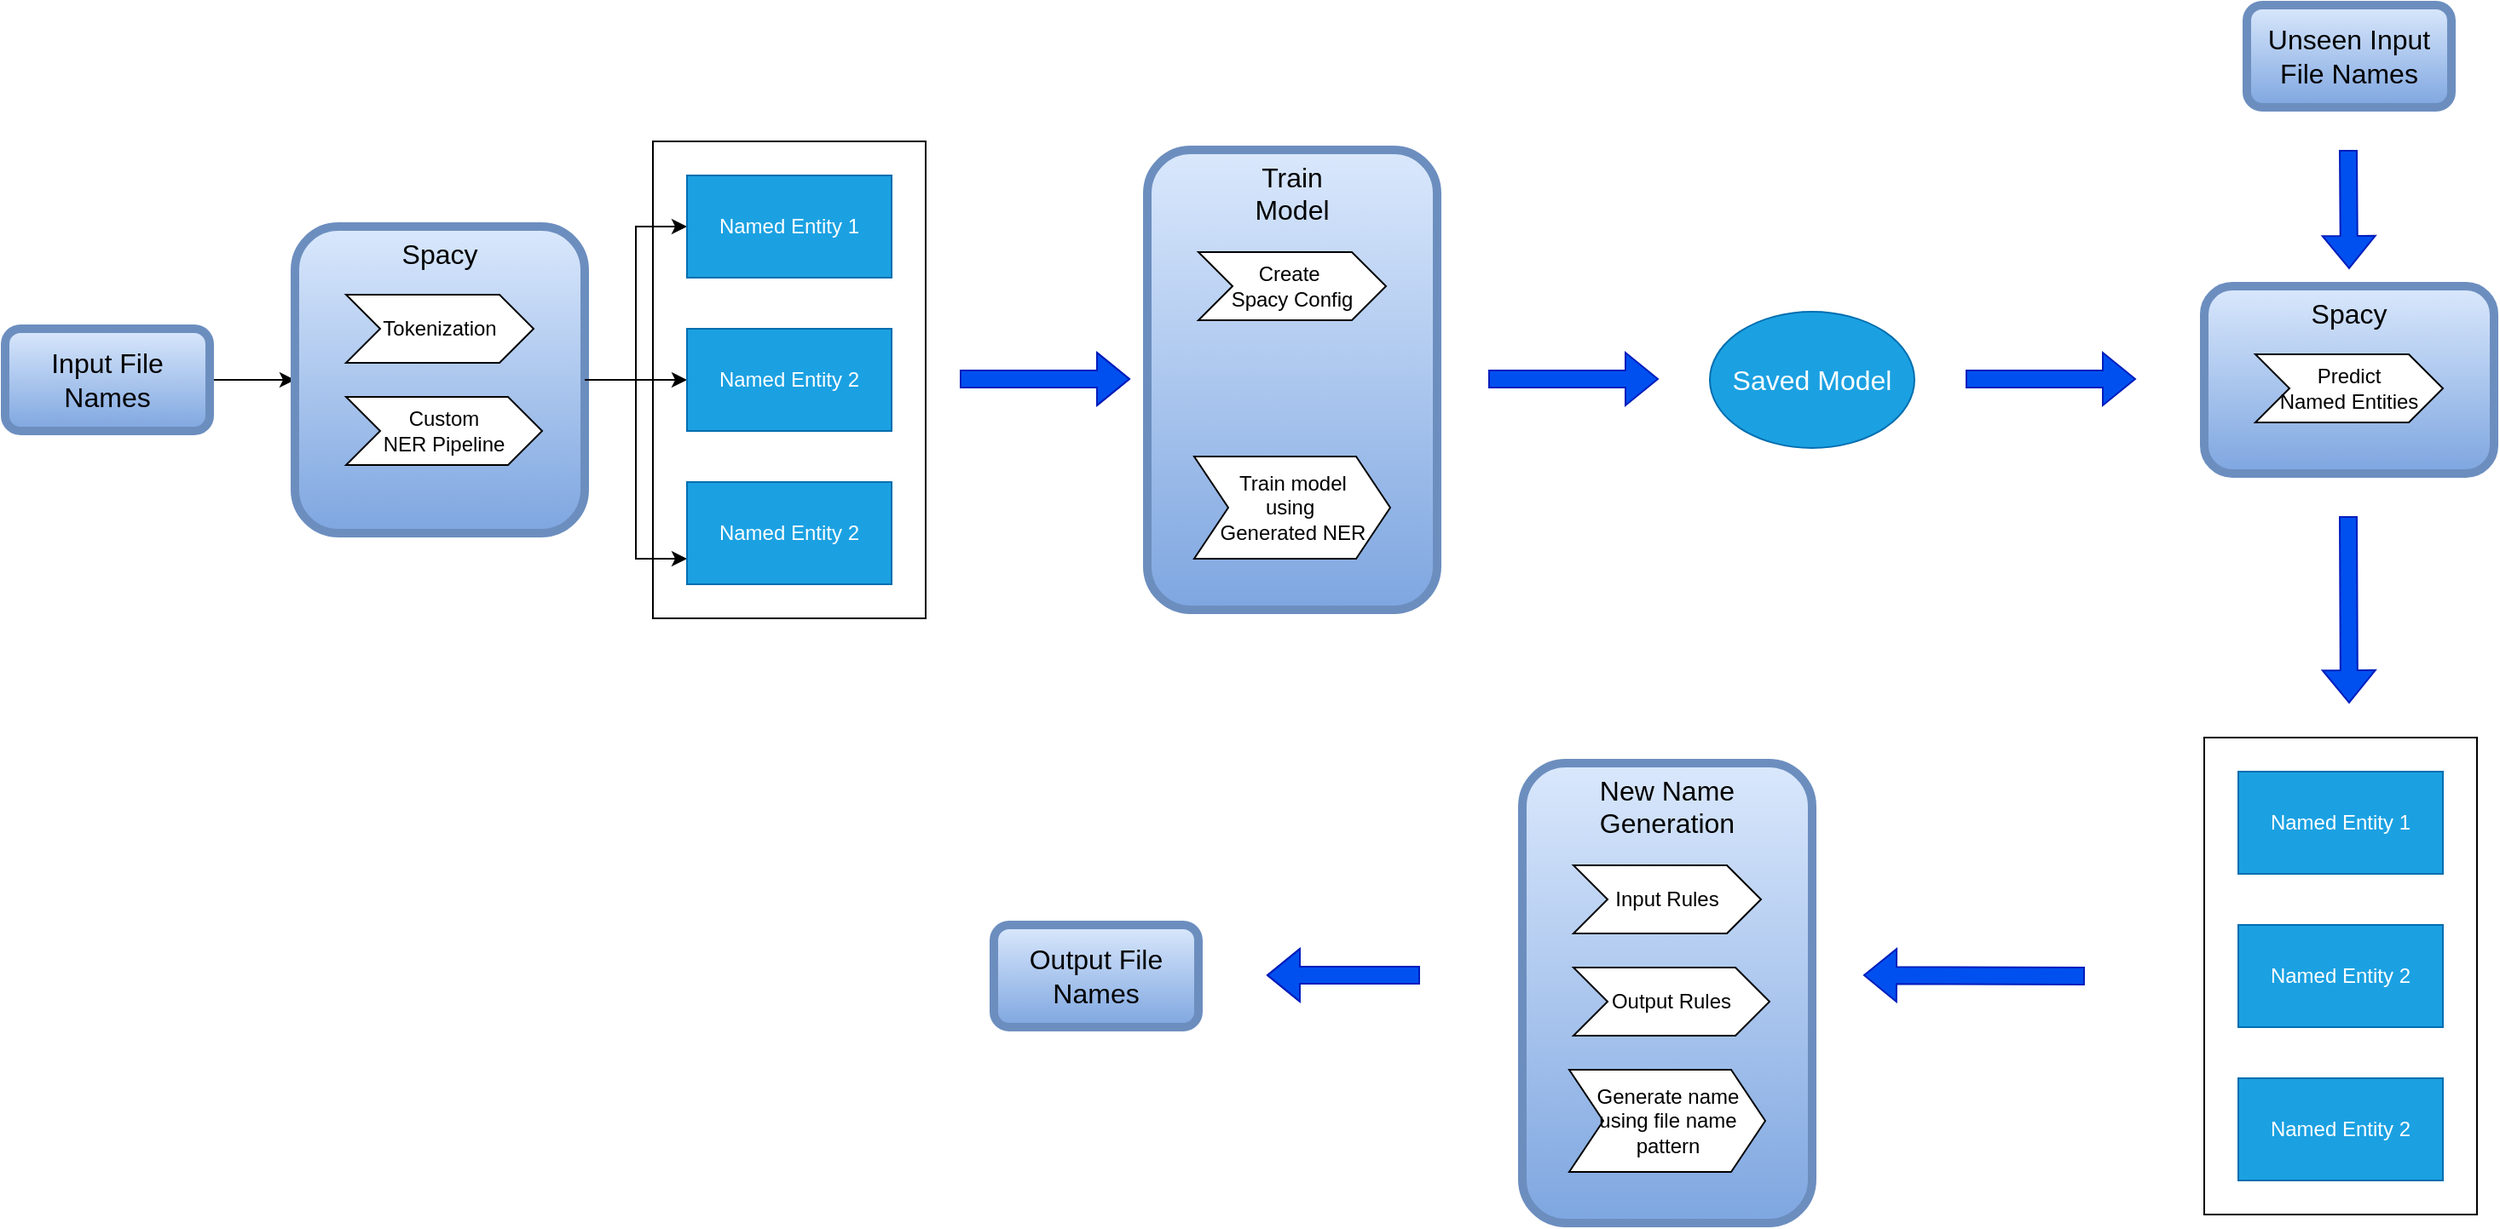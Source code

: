 <mxfile version="28.1.0">
  <diagram name="Page-1" id="NWaZE7ZJdFapEolAEz7_">
    <mxGraphModel dx="1426" dy="765" grid="1" gridSize="10" guides="1" tooltips="1" connect="1" arrows="1" fold="1" page="1" pageScale="2" pageWidth="850" pageHeight="1100" math="0" shadow="0">
      <root>
        <mxCell id="0" />
        <mxCell id="1" parent="0" />
        <mxCell id="tAvSYQrJHfk_4h6VvIlh-12" style="edgeStyle=orthogonalEdgeStyle;rounded=0;orthogonalLoop=1;jettySize=auto;html=1;exitX=1;exitY=0.5;exitDx=0;exitDy=0;" parent="1" source="tAvSYQrJHfk_4h6VvIlh-1" target="tAvSYQrJHfk_4h6VvIlh-2" edge="1">
          <mxGeometry relative="1" as="geometry">
            <mxPoint x="210" y="280" as="targetPoint" />
          </mxGeometry>
        </mxCell>
        <mxCell id="tAvSYQrJHfk_4h6VvIlh-1" value="Input File Names" style="rounded=1;whiteSpace=wrap;html=1;fillColor=#dae8fc;gradientColor=#7ea6e0;strokeColor=#6c8ebf;fontSize=16;strokeWidth=5;" parent="1" vertex="1">
          <mxGeometry x="40" y="250" width="120" height="60" as="geometry" />
        </mxCell>
        <mxCell id="tAvSYQrJHfk_4h6VvIlh-11" value="" style="group" parent="1" vertex="1" connectable="0">
          <mxGeometry x="210" y="190" width="170" height="180" as="geometry" />
        </mxCell>
        <mxCell id="tAvSYQrJHfk_4h6VvIlh-2" value="Spacy" style="rounded=1;whiteSpace=wrap;html=1;fillColor=#dae8fc;gradientColor=#7ea6e0;strokeColor=#6c8ebf;fontSize=16;strokeWidth=5;verticalAlign=top;" parent="tAvSYQrJHfk_4h6VvIlh-11" vertex="1">
          <mxGeometry width="170" height="180" as="geometry" />
        </mxCell>
        <mxCell id="tAvSYQrJHfk_4h6VvIlh-5" value="Tokenization" style="shape=step;perimeter=stepPerimeter;whiteSpace=wrap;html=1;fixedSize=1;" parent="tAvSYQrJHfk_4h6VvIlh-11" vertex="1">
          <mxGeometry x="30" y="40" width="110" height="40" as="geometry" />
        </mxCell>
        <mxCell id="tAvSYQrJHfk_4h6VvIlh-6" value="Custom&lt;br&gt;NER Pipeline" style="shape=step;perimeter=stepPerimeter;whiteSpace=wrap;html=1;fixedSize=1;" parent="tAvSYQrJHfk_4h6VvIlh-11" vertex="1">
          <mxGeometry x="30" y="100" width="115" height="40" as="geometry" />
        </mxCell>
        <mxCell id="tAvSYQrJHfk_4h6VvIlh-14" style="edgeStyle=orthogonalEdgeStyle;rounded=0;orthogonalLoop=1;jettySize=auto;html=1;exitX=1;exitY=0.5;exitDx=0;exitDy=0;entryX=0;entryY=0.5;entryDx=0;entryDy=0;" parent="1" source="tAvSYQrJHfk_4h6VvIlh-2" target="tAvSYQrJHfk_4h6VvIlh-8" edge="1">
          <mxGeometry relative="1" as="geometry" />
        </mxCell>
        <mxCell id="tAvSYQrJHfk_4h6VvIlh-15" style="edgeStyle=orthogonalEdgeStyle;rounded=0;orthogonalLoop=1;jettySize=auto;html=1;exitX=1;exitY=0.5;exitDx=0;exitDy=0;entryX=0;entryY=0.75;entryDx=0;entryDy=0;" parent="1" source="tAvSYQrJHfk_4h6VvIlh-2" target="tAvSYQrJHfk_4h6VvIlh-10" edge="1">
          <mxGeometry relative="1" as="geometry" />
        </mxCell>
        <mxCell id="tAvSYQrJHfk_4h6VvIlh-16" style="edgeStyle=orthogonalEdgeStyle;rounded=0;orthogonalLoop=1;jettySize=auto;html=1;exitX=1;exitY=0.5;exitDx=0;exitDy=0;entryX=0;entryY=0.5;entryDx=0;entryDy=0;" parent="1" source="tAvSYQrJHfk_4h6VvIlh-2" target="tAvSYQrJHfk_4h6VvIlh-9" edge="1">
          <mxGeometry relative="1" as="geometry" />
        </mxCell>
        <mxCell id="tAvSYQrJHfk_4h6VvIlh-30" value="" style="group" parent="1" vertex="1" connectable="0">
          <mxGeometry x="710" y="145" width="170" height="270" as="geometry" />
        </mxCell>
        <mxCell id="tAvSYQrJHfk_4h6VvIlh-18" value="&lt;div&gt;Train&lt;/div&gt;&lt;div&gt;Model&lt;/div&gt;" style="rounded=1;whiteSpace=wrap;html=1;fillColor=#dae8fc;gradientColor=#7ea6e0;strokeColor=#6c8ebf;fontSize=16;strokeWidth=5;verticalAlign=top;" parent="tAvSYQrJHfk_4h6VvIlh-30" vertex="1">
          <mxGeometry width="170" height="270" as="geometry" />
        </mxCell>
        <mxCell id="tAvSYQrJHfk_4h6VvIlh-19" value="&lt;div&gt;Create&amp;nbsp;&lt;/div&gt;&lt;div&gt;Spacy Config&lt;/div&gt;" style="shape=step;perimeter=stepPerimeter;whiteSpace=wrap;html=1;fixedSize=1;" parent="tAvSYQrJHfk_4h6VvIlh-30" vertex="1">
          <mxGeometry x="30" y="60" width="110" height="40" as="geometry" />
        </mxCell>
        <mxCell id="tAvSYQrJHfk_4h6VvIlh-27" value="&lt;div&gt;Train model&lt;/div&gt;&lt;div&gt;using&amp;nbsp;&lt;/div&gt;&lt;div&gt;Generated NER&lt;/div&gt;" style="shape=step;perimeter=stepPerimeter;whiteSpace=wrap;html=1;fixedSize=1;" parent="tAvSYQrJHfk_4h6VvIlh-30" vertex="1">
          <mxGeometry x="27.5" y="180" width="115" height="60" as="geometry" />
        </mxCell>
        <mxCell id="tAvSYQrJHfk_4h6VvIlh-37" value="" style="shape=flexArrow;endArrow=classic;html=1;rounded=0;fillColor=#0050ef;strokeColor=#001DBC;" parent="1" edge="1">
          <mxGeometry width="50" height="50" relative="1" as="geometry">
            <mxPoint x="600" y="279.5" as="sourcePoint" />
            <mxPoint x="700" y="279.5" as="targetPoint" />
            <Array as="points">
              <mxPoint x="680" y="279.5" />
            </Array>
          </mxGeometry>
        </mxCell>
        <mxCell id="tAvSYQrJHfk_4h6VvIlh-39" value="" style="shape=flexArrow;endArrow=classic;html=1;rounded=0;fillColor=#0050ef;strokeColor=#001DBC;" parent="1" edge="1">
          <mxGeometry width="50" height="50" relative="1" as="geometry">
            <mxPoint x="910" y="279.5" as="sourcePoint" />
            <mxPoint x="1010" y="279.5" as="targetPoint" />
          </mxGeometry>
        </mxCell>
        <mxCell id="tAvSYQrJHfk_4h6VvIlh-41" value="" style="group" parent="1" vertex="1" connectable="0">
          <mxGeometry x="420" y="140" width="160" height="280" as="geometry" />
        </mxCell>
        <mxCell id="tAvSYQrJHfk_4h6VvIlh-40" value="" style="rounded=0;whiteSpace=wrap;html=1;fillColor=none;" parent="tAvSYQrJHfk_4h6VvIlh-41" vertex="1">
          <mxGeometry width="160" height="280" as="geometry" />
        </mxCell>
        <mxCell id="tAvSYQrJHfk_4h6VvIlh-8" value="Named Entity 1" style="rounded=0;whiteSpace=wrap;html=1;fillColor=#1ba1e2;fontColor=#ffffff;strokeColor=#006EAF;" parent="tAvSYQrJHfk_4h6VvIlh-41" vertex="1">
          <mxGeometry x="20" y="20" width="120" height="60" as="geometry" />
        </mxCell>
        <mxCell id="tAvSYQrJHfk_4h6VvIlh-9" value="Named Entity 2" style="rounded=0;whiteSpace=wrap;html=1;fillColor=#1ba1e2;fontColor=#ffffff;strokeColor=#006EAF;" parent="tAvSYQrJHfk_4h6VvIlh-41" vertex="1">
          <mxGeometry x="20" y="110" width="120" height="60" as="geometry" />
        </mxCell>
        <mxCell id="tAvSYQrJHfk_4h6VvIlh-10" value="Named Entity 2" style="rounded=0;whiteSpace=wrap;html=1;fillColor=#1ba1e2;fontColor=#ffffff;strokeColor=#006EAF;" parent="tAvSYQrJHfk_4h6VvIlh-41" vertex="1">
          <mxGeometry x="20" y="200" width="120" height="60" as="geometry" />
        </mxCell>
        <mxCell id="Dr0fbt1OEXJmppfRtubq-1" value="&lt;font style=&quot;font-size: 16px;&quot;&gt;Saved Model&lt;/font&gt;" style="ellipse;whiteSpace=wrap;html=1;fillColor=#1ba1e2;fontColor=#ffffff;strokeColor=#006EAF;" vertex="1" parent="1">
          <mxGeometry x="1040" y="240" width="120" height="80" as="geometry" />
        </mxCell>
        <mxCell id="Dr0fbt1OEXJmppfRtubq-2" value="Unseen Input File Names" style="rounded=1;whiteSpace=wrap;html=1;fillColor=#dae8fc;gradientColor=#7ea6e0;strokeColor=#6c8ebf;fontSize=16;strokeWidth=5;" vertex="1" parent="1">
          <mxGeometry x="1355" y="60" width="120" height="60" as="geometry" />
        </mxCell>
        <mxCell id="Dr0fbt1OEXJmppfRtubq-3" value="" style="shape=flexArrow;endArrow=classic;html=1;rounded=0;fillColor=#0050ef;strokeColor=#001DBC;" edge="1" parent="1">
          <mxGeometry width="50" height="50" relative="1" as="geometry">
            <mxPoint x="1414.5" y="360" as="sourcePoint" />
            <mxPoint x="1415" y="470" as="targetPoint" />
          </mxGeometry>
        </mxCell>
        <mxCell id="Dr0fbt1OEXJmppfRtubq-5" value="" style="shape=flexArrow;endArrow=classic;html=1;rounded=0;fillColor=#0050ef;strokeColor=#001DBC;" edge="1" parent="1">
          <mxGeometry width="50" height="50" relative="1" as="geometry">
            <mxPoint x="1190" y="279.5" as="sourcePoint" />
            <mxPoint x="1290" y="279.5" as="targetPoint" />
          </mxGeometry>
        </mxCell>
        <mxCell id="Dr0fbt1OEXJmppfRtubq-16" value="" style="group" vertex="1" connectable="0" parent="1">
          <mxGeometry x="930" y="505" width="170" height="270" as="geometry" />
        </mxCell>
        <mxCell id="Dr0fbt1OEXJmppfRtubq-17" value="&lt;div&gt;New Name&lt;/div&gt;&lt;div&gt;Generation&lt;/div&gt;" style="rounded=1;whiteSpace=wrap;html=1;fillColor=#dae8fc;gradientColor=#7ea6e0;strokeColor=#6c8ebf;fontSize=16;strokeWidth=5;verticalAlign=top;" vertex="1" parent="Dr0fbt1OEXJmppfRtubq-16">
          <mxGeometry width="170" height="270" as="geometry" />
        </mxCell>
        <mxCell id="Dr0fbt1OEXJmppfRtubq-18" value="Input Rules" style="shape=step;perimeter=stepPerimeter;whiteSpace=wrap;html=1;fixedSize=1;" vertex="1" parent="Dr0fbt1OEXJmppfRtubq-16">
          <mxGeometry x="30" y="60" width="110" height="40" as="geometry" />
        </mxCell>
        <mxCell id="Dr0fbt1OEXJmppfRtubq-19" value="Output Rules" style="shape=step;perimeter=stepPerimeter;whiteSpace=wrap;html=1;fixedSize=1;" vertex="1" parent="Dr0fbt1OEXJmppfRtubq-16">
          <mxGeometry x="30" y="120" width="115" height="40" as="geometry" />
        </mxCell>
        <mxCell id="Dr0fbt1OEXJmppfRtubq-20" value="Generate name using file name pattern" style="shape=step;perimeter=stepPerimeter;whiteSpace=wrap;html=1;fixedSize=1;" vertex="1" parent="Dr0fbt1OEXJmppfRtubq-16">
          <mxGeometry x="27.5" y="180" width="115" height="60" as="geometry" />
        </mxCell>
        <mxCell id="Dr0fbt1OEXJmppfRtubq-21" value="Output File Names" style="rounded=1;whiteSpace=wrap;html=1;fillColor=#dae8fc;gradientColor=#7ea6e0;strokeColor=#6c8ebf;fontSize=16;strokeWidth=5;" vertex="1" parent="1">
          <mxGeometry x="620" y="600" width="120" height="60" as="geometry" />
        </mxCell>
        <mxCell id="Dr0fbt1OEXJmppfRtubq-22" value="" style="shape=flexArrow;endArrow=classic;html=1;rounded=0;fillColor=#0050ef;strokeColor=#001DBC;" edge="1" parent="1">
          <mxGeometry width="50" height="50" relative="1" as="geometry">
            <mxPoint x="870" y="629.5" as="sourcePoint" />
            <mxPoint x="780" y="629.5" as="targetPoint" />
            <Array as="points">
              <mxPoint x="760" y="629.5" />
            </Array>
          </mxGeometry>
        </mxCell>
        <mxCell id="Dr0fbt1OEXJmppfRtubq-23" value="" style="shape=flexArrow;endArrow=classic;html=1;rounded=0;fillColor=#0050ef;strokeColor=#001DBC;" edge="1" parent="1">
          <mxGeometry width="50" height="50" relative="1" as="geometry">
            <mxPoint x="1260" y="630" as="sourcePoint" />
            <mxPoint x="1130" y="629.5" as="targetPoint" />
          </mxGeometry>
        </mxCell>
        <mxCell id="Dr0fbt1OEXJmppfRtubq-24" value="" style="group" vertex="1" connectable="0" parent="1">
          <mxGeometry x="1330" y="490" width="160" height="280" as="geometry" />
        </mxCell>
        <mxCell id="Dr0fbt1OEXJmppfRtubq-25" value="" style="rounded=0;whiteSpace=wrap;html=1;fillColor=none;" vertex="1" parent="Dr0fbt1OEXJmppfRtubq-24">
          <mxGeometry width="160" height="280" as="geometry" />
        </mxCell>
        <mxCell id="Dr0fbt1OEXJmppfRtubq-26" value="Named Entity 1" style="rounded=0;whiteSpace=wrap;html=1;fillColor=#1ba1e2;fontColor=#ffffff;strokeColor=#006EAF;" vertex="1" parent="Dr0fbt1OEXJmppfRtubq-24">
          <mxGeometry x="20" y="20" width="120" height="60" as="geometry" />
        </mxCell>
        <mxCell id="Dr0fbt1OEXJmppfRtubq-27" value="Named Entity 2" style="rounded=0;whiteSpace=wrap;html=1;fillColor=#1ba1e2;fontColor=#ffffff;strokeColor=#006EAF;" vertex="1" parent="Dr0fbt1OEXJmppfRtubq-24">
          <mxGeometry x="20" y="110" width="120" height="60" as="geometry" />
        </mxCell>
        <mxCell id="Dr0fbt1OEXJmppfRtubq-28" value="Named Entity 2" style="rounded=0;whiteSpace=wrap;html=1;fillColor=#1ba1e2;fontColor=#ffffff;strokeColor=#006EAF;" vertex="1" parent="Dr0fbt1OEXJmppfRtubq-24">
          <mxGeometry x="20" y="200" width="120" height="60" as="geometry" />
        </mxCell>
        <mxCell id="Dr0fbt1OEXJmppfRtubq-29" value="" style="shape=flexArrow;endArrow=classic;html=1;rounded=0;fillColor=#0050ef;strokeColor=#001DBC;" edge="1" parent="1">
          <mxGeometry width="50" height="50" relative="1" as="geometry">
            <mxPoint x="1414.5" y="145" as="sourcePoint" />
            <mxPoint x="1415" y="215" as="targetPoint" />
            <Array as="points">
              <mxPoint x="1415" y="215" />
            </Array>
          </mxGeometry>
        </mxCell>
        <mxCell id="Dr0fbt1OEXJmppfRtubq-35" value="" style="group" vertex="1" connectable="0" parent="1">
          <mxGeometry x="1330" y="225" width="170" height="110" as="geometry" />
        </mxCell>
        <mxCell id="Dr0fbt1OEXJmppfRtubq-31" value="Spacy" style="rounded=1;whiteSpace=wrap;html=1;fillColor=#dae8fc;gradientColor=#7ea6e0;strokeColor=#6c8ebf;fontSize=16;strokeWidth=5;verticalAlign=top;container=1;" vertex="1" parent="Dr0fbt1OEXJmppfRtubq-35">
          <mxGeometry width="170" height="110" as="geometry" />
        </mxCell>
        <mxCell id="Dr0fbt1OEXJmppfRtubq-32" value="&lt;div&gt;Predict&lt;/div&gt;&lt;div&gt;Named Entities&lt;/div&gt;" style="shape=step;perimeter=stepPerimeter;whiteSpace=wrap;html=1;fixedSize=1;" vertex="1" parent="Dr0fbt1OEXJmppfRtubq-35">
          <mxGeometry x="30" y="40" width="110" height="40" as="geometry" />
        </mxCell>
      </root>
    </mxGraphModel>
  </diagram>
</mxfile>
